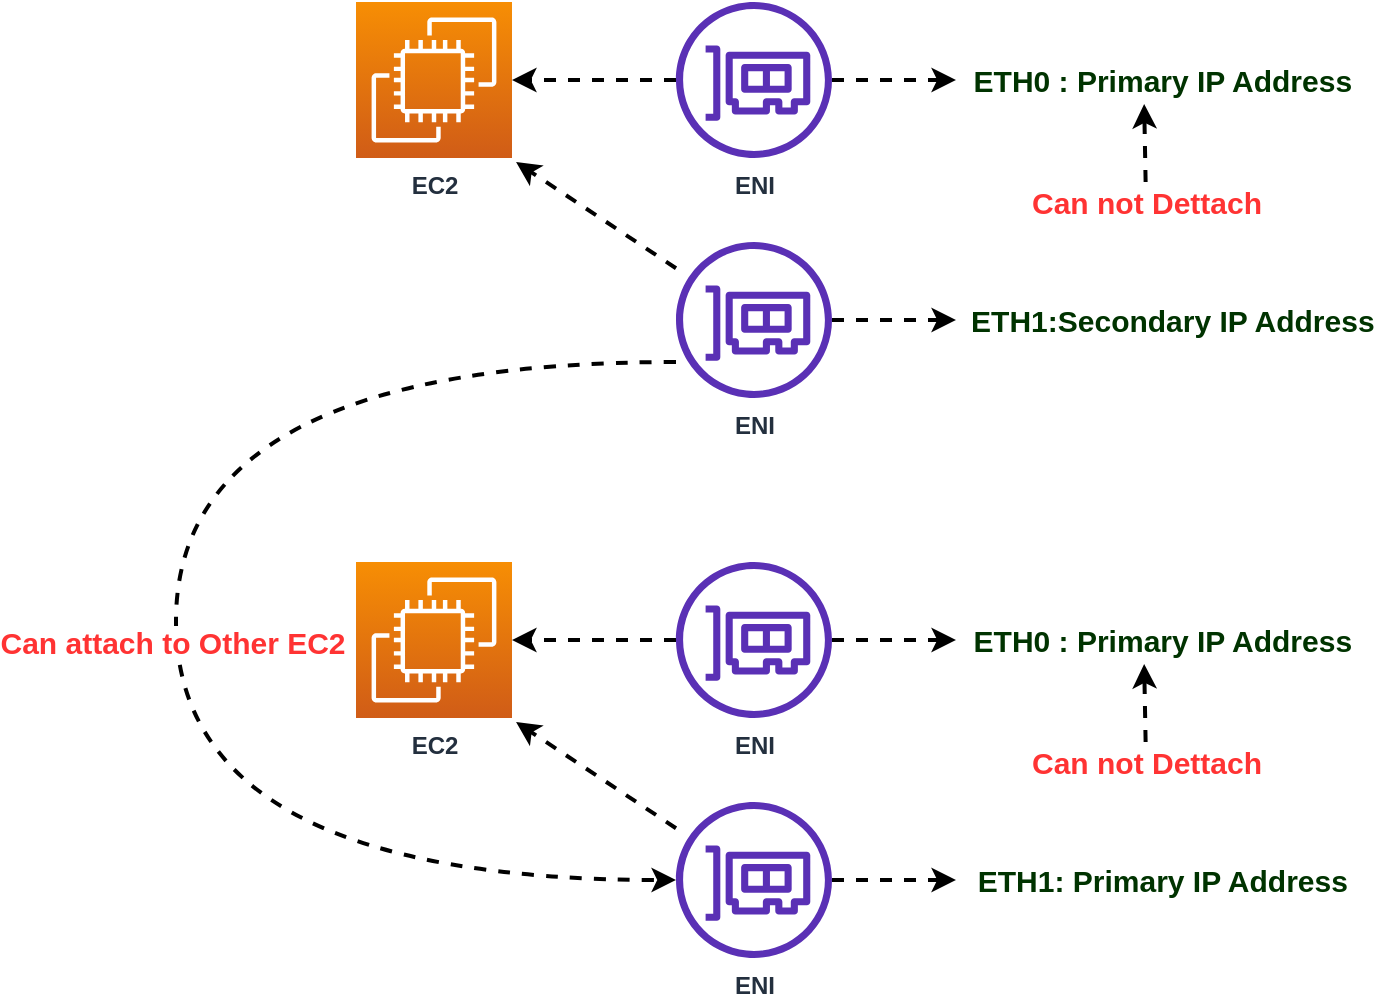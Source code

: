 <mxfile version="13.0.3" type="device"><diagram id="9b30IWkNHFgG6i9PsA79" name="Page-1"><mxGraphModel dx="838" dy="480" grid="1" gridSize="10" guides="1" tooltips="1" connect="1" arrows="1" fold="1" page="1" pageScale="1" pageWidth="827" pageHeight="1169" math="0" shadow="0"><root><mxCell id="0"/><mxCell id="1" parent="0"/><mxCell id="90TKt8H1A_EBbxOR2lfA-148" value="&lt;b&gt;EC2&lt;/b&gt;" style="outlineConnect=0;fontColor=#232F3E;gradientColor=#F78E04;gradientDirection=north;fillColor=#D05C17;strokeColor=#ffffff;dashed=0;verticalLabelPosition=bottom;verticalAlign=top;align=center;html=1;fontSize=12;fontStyle=0;aspect=fixed;shape=mxgraph.aws4.resourceIcon;resIcon=mxgraph.aws4.ec2;" vertex="1" parent="1"><mxGeometry x="240" y="240" width="78" height="78" as="geometry"/></mxCell><mxCell id="90TKt8H1A_EBbxOR2lfA-150" style="edgeStyle=none;rounded=0;orthogonalLoop=1;jettySize=auto;html=1;dashed=1;strokeWidth=2;fontSize=15;fontColor=#003300;" edge="1" parent="1" source="90TKt8H1A_EBbxOR2lfA-149" target="90TKt8H1A_EBbxOR2lfA-148"><mxGeometry relative="1" as="geometry"/></mxCell><mxCell id="90TKt8H1A_EBbxOR2lfA-152" value="" style="edgeStyle=none;rounded=0;orthogonalLoop=1;jettySize=auto;html=1;dashed=1;strokeWidth=2;fontSize=15;fontColor=#003300;" edge="1" parent="1" source="90TKt8H1A_EBbxOR2lfA-149" target="90TKt8H1A_EBbxOR2lfA-151"><mxGeometry relative="1" as="geometry"/></mxCell><mxCell id="90TKt8H1A_EBbxOR2lfA-149" value="&lt;b&gt;ENI&lt;/b&gt;" style="outlineConnect=0;fontColor=#232F3E;gradientColor=none;fillColor=#5A30B5;strokeColor=none;dashed=0;verticalLabelPosition=bottom;verticalAlign=top;align=center;html=1;fontSize=12;fontStyle=0;aspect=fixed;pointerEvents=1;shape=mxgraph.aws4.elastic_network_interface;" vertex="1" parent="1"><mxGeometry x="400" y="240" width="78" height="78" as="geometry"/></mxCell><mxCell id="90TKt8H1A_EBbxOR2lfA-151" value="&lt;b&gt;ETH0 : Primary IP Address&amp;nbsp;&lt;/b&gt;" style="text;html=1;resizable=0;autosize=1;align=center;verticalAlign=middle;points=[];fillColor=none;strokeColor=none;rounded=0;fontSize=15;fontColor=#003300;" vertex="1" parent="1"><mxGeometry x="540" y="269" width="210" height="20" as="geometry"/></mxCell><mxCell id="90TKt8H1A_EBbxOR2lfA-153" value="&lt;b&gt;ETH1:Secondary IP Address&amp;nbsp;&lt;/b&gt;" style="text;html=1;resizable=0;autosize=1;align=center;verticalAlign=middle;points=[];fillColor=none;strokeColor=none;rounded=0;fontSize=15;fontColor=#003300;" vertex="1" parent="1"><mxGeometry x="540" y="389" width="220" height="20" as="geometry"/></mxCell><mxCell id="90TKt8H1A_EBbxOR2lfA-156" value="" style="edgeStyle=none;rounded=0;orthogonalLoop=1;jettySize=auto;html=1;dashed=1;strokeWidth=2;fontSize=15;fontColor=#003300;" edge="1" parent="1" source="90TKt8H1A_EBbxOR2lfA-154" target="90TKt8H1A_EBbxOR2lfA-153"><mxGeometry relative="1" as="geometry"/></mxCell><mxCell id="90TKt8H1A_EBbxOR2lfA-166" style="edgeStyle=none;rounded=0;orthogonalLoop=1;jettySize=auto;html=1;entryX=1.026;entryY=1.026;entryDx=0;entryDy=0;entryPerimeter=0;dashed=1;strokeWidth=2;fontSize=15;fontColor=#003300;" edge="1" parent="1" source="90TKt8H1A_EBbxOR2lfA-154" target="90TKt8H1A_EBbxOR2lfA-148"><mxGeometry relative="1" as="geometry"/></mxCell><mxCell id="90TKt8H1A_EBbxOR2lfA-183" style="edgeStyle=orthogonalEdgeStyle;curved=1;rounded=0;orthogonalLoop=1;jettySize=auto;html=1;dashed=1;strokeWidth=2;fontSize=15;fontColor=#003300;" edge="1" parent="1" source="90TKt8H1A_EBbxOR2lfA-154" target="90TKt8H1A_EBbxOR2lfA-175"><mxGeometry relative="1" as="geometry"><mxPoint x="150" y="700" as="targetPoint"/><Array as="points"><mxPoint x="150" y="420"/><mxPoint x="150" y="679"/></Array></mxGeometry></mxCell><mxCell id="90TKt8H1A_EBbxOR2lfA-184" value="&lt;font color=&quot;#ff3333&quot;&gt;&lt;b&gt;Can attach to Other EC2&lt;/b&gt;&lt;/font&gt;" style="edgeLabel;html=1;align=center;verticalAlign=middle;resizable=0;points=[];fontSize=15;fontColor=#003300;" vertex="1" connectable="0" parent="90TKt8H1A_EBbxOR2lfA-183"><mxGeometry x="0.028" y="-2" relative="1" as="geometry"><mxPoint as="offset"/></mxGeometry></mxCell><mxCell id="90TKt8H1A_EBbxOR2lfA-154" value="&lt;b&gt;ENI&lt;/b&gt;" style="outlineConnect=0;fontColor=#232F3E;gradientColor=none;fillColor=#5A30B5;strokeColor=none;dashed=0;verticalLabelPosition=bottom;verticalAlign=top;align=center;html=1;fontSize=12;fontStyle=0;aspect=fixed;pointerEvents=1;shape=mxgraph.aws4.elastic_network_interface;" vertex="1" parent="1"><mxGeometry x="400" y="360" width="78" height="78" as="geometry"/></mxCell><mxCell id="90TKt8H1A_EBbxOR2lfA-160" value="" style="edgeStyle=none;rounded=0;orthogonalLoop=1;jettySize=auto;html=1;dashed=1;strokeWidth=2;fontSize=15;fontColor=#003300;entryX=0.448;entryY=1.1;entryDx=0;entryDy=0;entryPerimeter=0;" edge="1" parent="1" source="90TKt8H1A_EBbxOR2lfA-158" target="90TKt8H1A_EBbxOR2lfA-151"><mxGeometry relative="1" as="geometry"><mxPoint x="635" y="238" as="targetPoint"/></mxGeometry></mxCell><mxCell id="90TKt8H1A_EBbxOR2lfA-158" value="&lt;b&gt;&lt;font color=&quot;#ff3333&quot;&gt;Can not Dettach&lt;/font&gt;&lt;/b&gt;" style="text;html=1;resizable=0;autosize=1;align=center;verticalAlign=middle;points=[];fillColor=none;strokeColor=none;rounded=0;fontSize=15;fontColor=#003300;" vertex="1" parent="1"><mxGeometry x="570" y="330" width="130" height="20" as="geometry"/></mxCell><mxCell id="90TKt8H1A_EBbxOR2lfA-168" value="&lt;b&gt;EC2&lt;/b&gt;" style="outlineConnect=0;fontColor=#232F3E;gradientColor=#F78E04;gradientDirection=north;fillColor=#D05C17;strokeColor=#ffffff;dashed=0;verticalLabelPosition=bottom;verticalAlign=top;align=center;html=1;fontSize=12;fontStyle=0;aspect=fixed;shape=mxgraph.aws4.resourceIcon;resIcon=mxgraph.aws4.ec2;" vertex="1" parent="1"><mxGeometry x="240" y="520" width="78" height="78" as="geometry"/></mxCell><mxCell id="90TKt8H1A_EBbxOR2lfA-169" style="edgeStyle=none;rounded=0;orthogonalLoop=1;jettySize=auto;html=1;dashed=1;strokeWidth=2;fontSize=15;fontColor=#003300;" edge="1" source="90TKt8H1A_EBbxOR2lfA-171" target="90TKt8H1A_EBbxOR2lfA-168" parent="1"><mxGeometry relative="1" as="geometry"/></mxCell><mxCell id="90TKt8H1A_EBbxOR2lfA-170" value="" style="edgeStyle=none;rounded=0;orthogonalLoop=1;jettySize=auto;html=1;dashed=1;strokeWidth=2;fontSize=15;fontColor=#003300;" edge="1" source="90TKt8H1A_EBbxOR2lfA-171" target="90TKt8H1A_EBbxOR2lfA-172" parent="1"><mxGeometry relative="1" as="geometry"/></mxCell><mxCell id="90TKt8H1A_EBbxOR2lfA-171" value="&lt;b&gt;ENI&lt;/b&gt;" style="outlineConnect=0;fontColor=#232F3E;gradientColor=none;fillColor=#5A30B5;strokeColor=none;dashed=0;verticalLabelPosition=bottom;verticalAlign=top;align=center;html=1;fontSize=12;fontStyle=0;aspect=fixed;pointerEvents=1;shape=mxgraph.aws4.elastic_network_interface;" vertex="1" parent="1"><mxGeometry x="400" y="520" width="78" height="78" as="geometry"/></mxCell><mxCell id="90TKt8H1A_EBbxOR2lfA-172" value="&lt;b&gt;ETH0 : Primary IP Address&amp;nbsp;&lt;/b&gt;" style="text;html=1;resizable=0;autosize=1;align=center;verticalAlign=middle;points=[];fillColor=none;strokeColor=none;rounded=0;fontSize=15;fontColor=#003300;" vertex="1" parent="1"><mxGeometry x="540" y="549" width="210" height="20" as="geometry"/></mxCell><mxCell id="90TKt8H1A_EBbxOR2lfA-173" value="" style="edgeStyle=none;rounded=0;orthogonalLoop=1;jettySize=auto;html=1;dashed=1;strokeWidth=2;fontSize=15;fontColor=#003300;" edge="1" source="90TKt8H1A_EBbxOR2lfA-175" parent="1"><mxGeometry relative="1" as="geometry"><mxPoint x="540" y="679" as="targetPoint"/></mxGeometry></mxCell><mxCell id="90TKt8H1A_EBbxOR2lfA-174" style="edgeStyle=none;rounded=0;orthogonalLoop=1;jettySize=auto;html=1;entryX=1.026;entryY=1.026;entryDx=0;entryDy=0;entryPerimeter=0;dashed=1;strokeWidth=2;fontSize=15;fontColor=#003300;" edge="1" source="90TKt8H1A_EBbxOR2lfA-175" target="90TKt8H1A_EBbxOR2lfA-168" parent="1"><mxGeometry relative="1" as="geometry"/></mxCell><mxCell id="90TKt8H1A_EBbxOR2lfA-175" value="&lt;b&gt;ENI&lt;/b&gt;" style="outlineConnect=0;fontColor=#232F3E;gradientColor=none;fillColor=#5A30B5;strokeColor=none;dashed=0;verticalLabelPosition=bottom;verticalAlign=top;align=center;html=1;fontSize=12;fontStyle=0;aspect=fixed;pointerEvents=1;shape=mxgraph.aws4.elastic_network_interface;" vertex="1" parent="1"><mxGeometry x="400" y="640" width="78" height="78" as="geometry"/></mxCell><mxCell id="90TKt8H1A_EBbxOR2lfA-176" value="" style="edgeStyle=none;rounded=0;orthogonalLoop=1;jettySize=auto;html=1;dashed=1;strokeWidth=2;fontSize=15;fontColor=#003300;entryX=0.448;entryY=1.1;entryDx=0;entryDy=0;entryPerimeter=0;" edge="1" source="90TKt8H1A_EBbxOR2lfA-177" target="90TKt8H1A_EBbxOR2lfA-172" parent="1"><mxGeometry relative="1" as="geometry"><mxPoint x="635" y="518" as="targetPoint"/></mxGeometry></mxCell><mxCell id="90TKt8H1A_EBbxOR2lfA-177" value="&lt;b&gt;&lt;font color=&quot;#ff3333&quot;&gt;Can not Dettach&lt;/font&gt;&lt;/b&gt;" style="text;html=1;resizable=0;autosize=1;align=center;verticalAlign=middle;points=[];fillColor=none;strokeColor=none;rounded=0;fontSize=15;fontColor=#003300;" vertex="1" parent="1"><mxGeometry x="570" y="610" width="130" height="20" as="geometry"/></mxCell><mxCell id="90TKt8H1A_EBbxOR2lfA-180" value="&lt;b&gt;ETH1: Primary IP Address&amp;nbsp;&lt;/b&gt;" style="text;html=1;resizable=0;autosize=1;align=center;verticalAlign=middle;points=[];fillColor=none;strokeColor=none;rounded=0;fontSize=15;fontColor=#003300;" vertex="1" parent="1"><mxGeometry x="545" y="669" width="200" height="20" as="geometry"/></mxCell></root></mxGraphModel></diagram></mxfile>